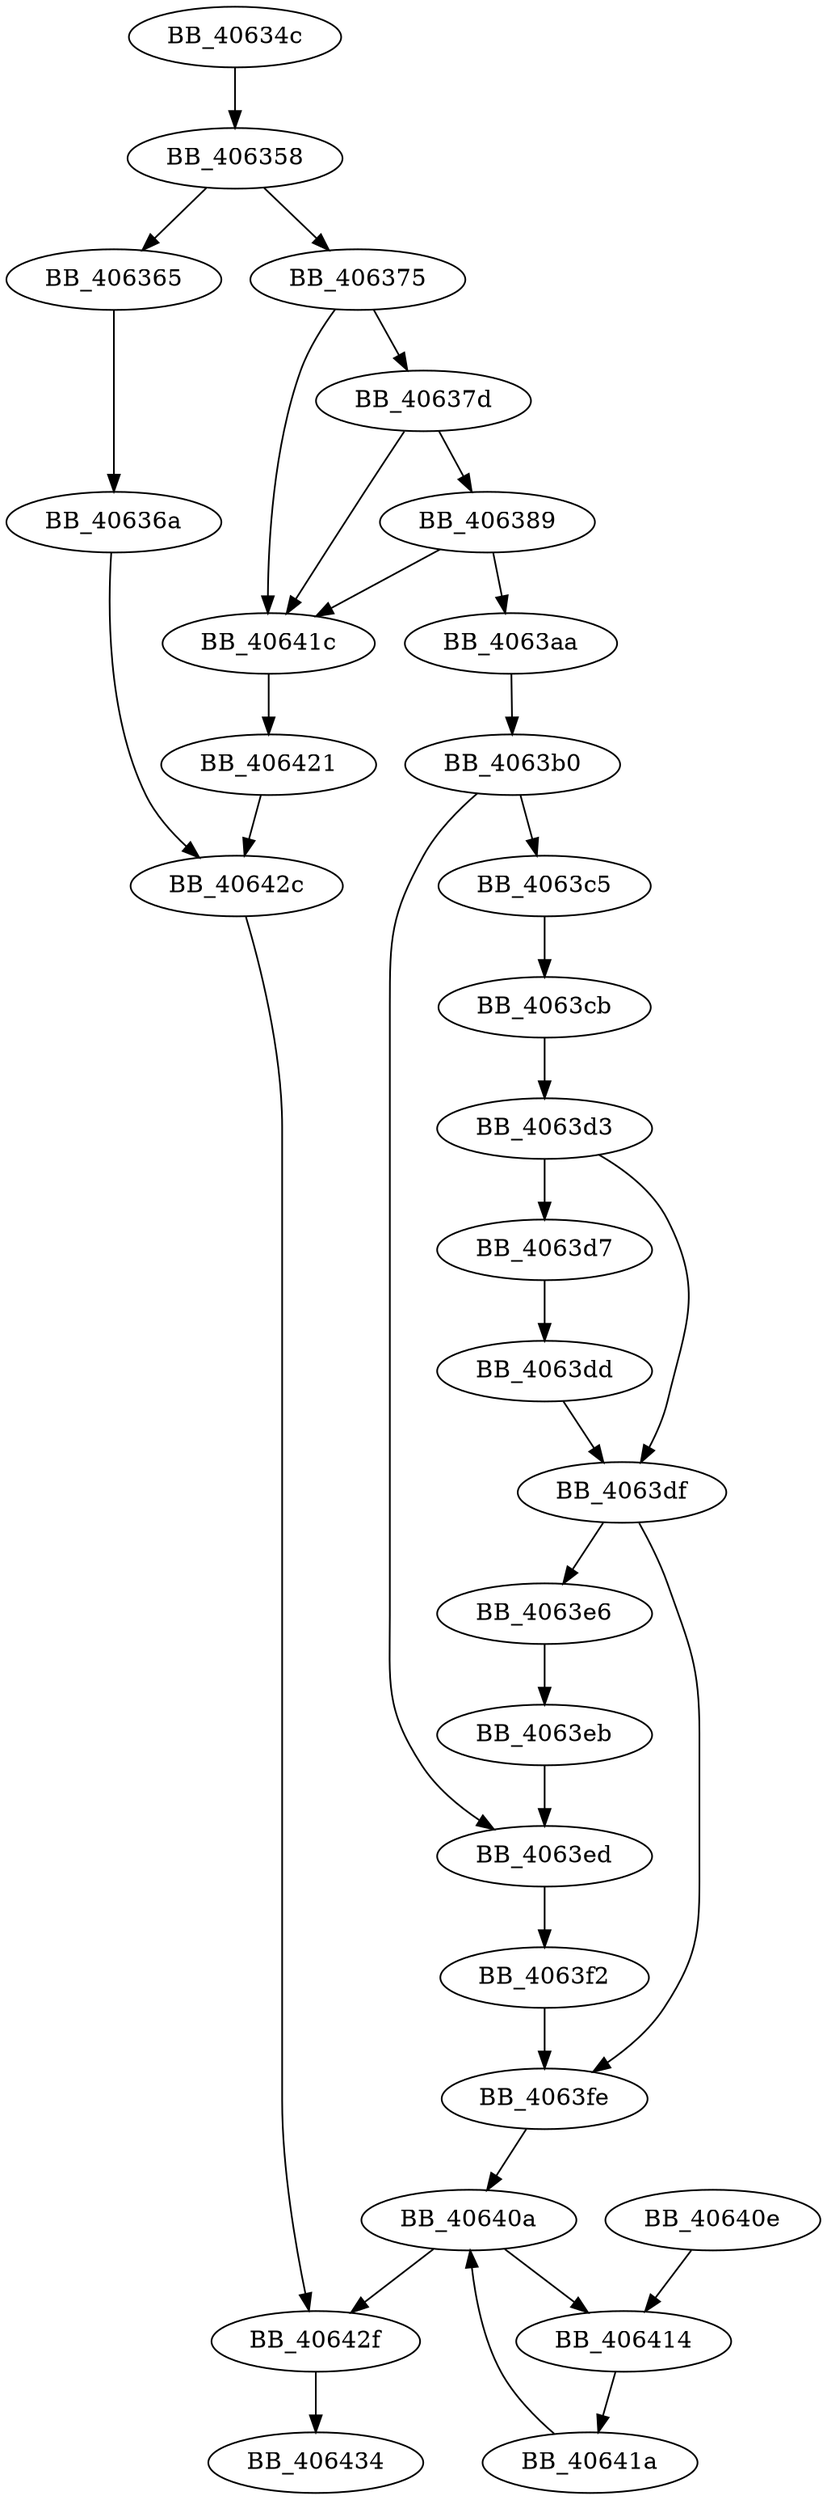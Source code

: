 DiGraph __commit{
BB_40634c->BB_406358
BB_406358->BB_406365
BB_406358->BB_406375
BB_406365->BB_40636a
BB_40636a->BB_40642c
BB_406375->BB_40637d
BB_406375->BB_40641c
BB_40637d->BB_406389
BB_40637d->BB_40641c
BB_406389->BB_4063aa
BB_406389->BB_40641c
BB_4063aa->BB_4063b0
BB_4063b0->BB_4063c5
BB_4063b0->BB_4063ed
BB_4063c5->BB_4063cb
BB_4063cb->BB_4063d3
BB_4063d3->BB_4063d7
BB_4063d3->BB_4063df
BB_4063d7->BB_4063dd
BB_4063dd->BB_4063df
BB_4063df->BB_4063e6
BB_4063df->BB_4063fe
BB_4063e6->BB_4063eb
BB_4063eb->BB_4063ed
BB_4063ed->BB_4063f2
BB_4063f2->BB_4063fe
BB_4063fe->BB_40640a
BB_40640a->BB_406414
BB_40640a->BB_40642f
BB_40640e->BB_406414
BB_406414->BB_40641a
BB_40641a->BB_40640a
BB_40641c->BB_406421
BB_406421->BB_40642c
BB_40642c->BB_40642f
BB_40642f->BB_406434
}
